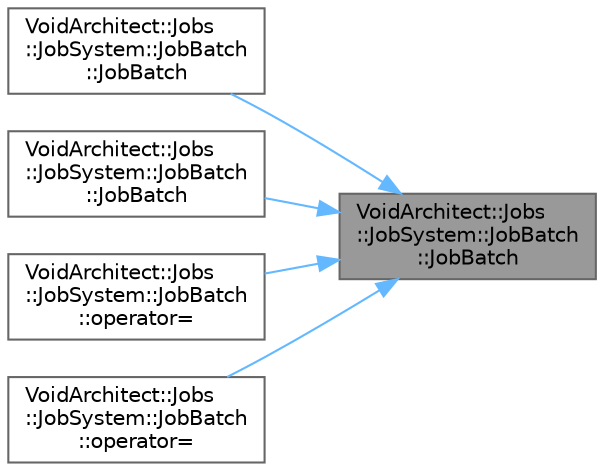 digraph "VoidArchitect::Jobs::JobSystem::JobBatch::JobBatch"
{
 // LATEX_PDF_SIZE
  bgcolor="transparent";
  edge [fontname=Helvetica,fontsize=10,labelfontname=Helvetica,labelfontsize=10];
  node [fontname=Helvetica,fontsize=10,shape=box,height=0.2,width=0.4];
  rankdir="RL";
  Node1 [id="Node000001",label="VoidArchitect::Jobs\l::JobSystem::JobBatch\l::JobBatch",height=0.2,width=0.4,color="gray40", fillcolor="grey60", style="filled", fontcolor="black",tooltip="Constructor creates empty job batch."];
  Node1 -> Node2 [id="edge1_Node000001_Node000002",dir="back",color="steelblue1",style="solid",tooltip=" "];
  Node2 [id="Node000002",label="VoidArchitect::Jobs\l::JobSystem::JobBatch\l::JobBatch",height=0.2,width=0.4,color="grey40", fillcolor="white", style="filled",URL="$class_void_architect_1_1_jobs_1_1_job_system_1_1_job_batch.html#abd9176f1eb9cfecdfccc6d6d1ab388bc",tooltip=" "];
  Node1 -> Node3 [id="edge2_Node000001_Node000003",dir="back",color="steelblue1",style="solid",tooltip=" "];
  Node3 [id="Node000003",label="VoidArchitect::Jobs\l::JobSystem::JobBatch\l::JobBatch",height=0.2,width=0.4,color="grey40", fillcolor="white", style="filled",URL="$class_void_architect_1_1_jobs_1_1_job_system_1_1_job_batch.html#a9cc8b7d1ed109fef5091e96ab032d7f7",tooltip=" "];
  Node1 -> Node4 [id="edge3_Node000001_Node000004",dir="back",color="steelblue1",style="solid",tooltip=" "];
  Node4 [id="Node000004",label="VoidArchitect::Jobs\l::JobSystem::JobBatch\l::operator=",height=0.2,width=0.4,color="grey40", fillcolor="white", style="filled",URL="$class_void_architect_1_1_jobs_1_1_job_system_1_1_job_batch.html#a341151fd442c12e8d9997c4b728ace62",tooltip=" "];
  Node1 -> Node5 [id="edge4_Node000001_Node000005",dir="back",color="steelblue1",style="solid",tooltip=" "];
  Node5 [id="Node000005",label="VoidArchitect::Jobs\l::JobSystem::JobBatch\l::operator=",height=0.2,width=0.4,color="grey40", fillcolor="white", style="filled",URL="$class_void_architect_1_1_jobs_1_1_job_system_1_1_job_batch.html#ae3cf2abc9fe5beafa0d97b3cc0407dc8",tooltip=" "];
}
